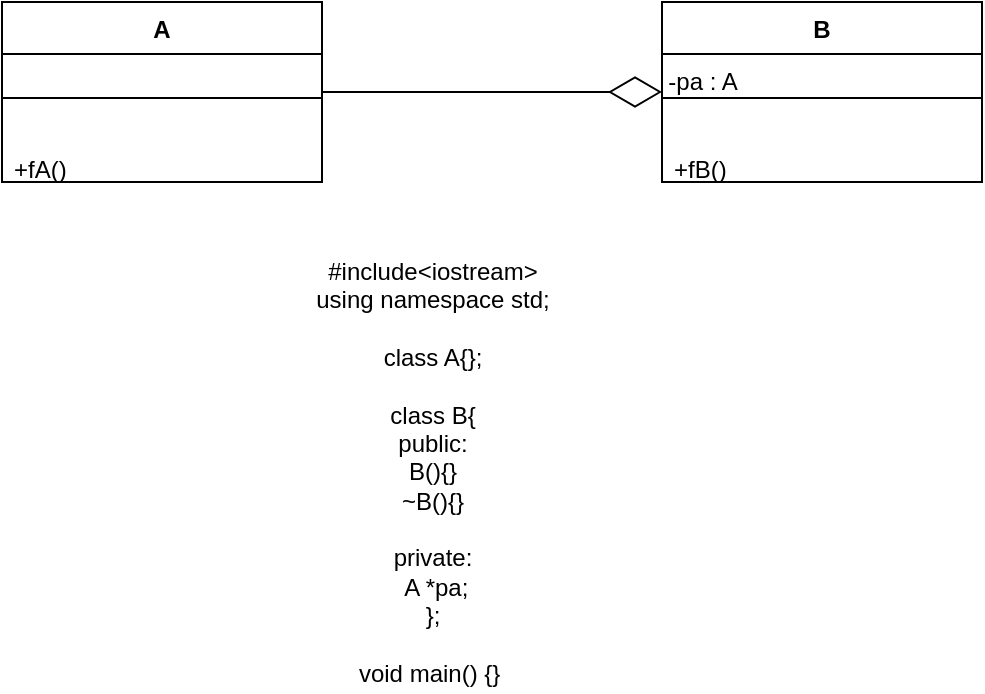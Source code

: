 <mxfile version="18.0.1" type="device"><diagram id="t39qHFZNtHIpDecKxZRp" name="Page-1"><mxGraphModel dx="1422" dy="794" grid="1" gridSize="10" guides="1" tooltips="1" connect="1" arrows="1" fold="1" page="1" pageScale="1" pageWidth="827" pageHeight="1169" math="0" shadow="0"><root><mxCell id="0"/><mxCell id="1" parent="0"/><mxCell id="ulvkQefxdLZE9t1UrsWM-5" value="A" style="swimlane;fontStyle=1;align=center;verticalAlign=top;childLayout=stackLayout;horizontal=1;startSize=26;horizontalStack=0;resizeParent=1;resizeParentMax=0;resizeLast=0;collapsible=1;marginBottom=0;" vertex="1" parent="1"><mxGeometry x="169" y="220" width="160" height="90" as="geometry"/></mxCell><mxCell id="ulvkQefxdLZE9t1UrsWM-7" value="" style="line;strokeWidth=1;fillColor=none;align=left;verticalAlign=middle;spacingTop=-1;spacingLeft=3;spacingRight=3;rotatable=0;labelPosition=right;points=[];portConstraint=eastwest;" vertex="1" parent="ulvkQefxdLZE9t1UrsWM-5"><mxGeometry y="26" width="160" height="44" as="geometry"/></mxCell><mxCell id="ulvkQefxdLZE9t1UrsWM-8" value="+fA()" style="text;strokeColor=none;fillColor=none;align=left;verticalAlign=top;spacingLeft=4;spacingRight=4;overflow=hidden;rotatable=0;points=[[0,0.5],[1,0.5]];portConstraint=eastwest;" vertex="1" parent="ulvkQefxdLZE9t1UrsWM-5"><mxGeometry y="70" width="160" height="20" as="geometry"/></mxCell><mxCell id="ulvkQefxdLZE9t1UrsWM-13" value="B" style="swimlane;fontStyle=1;align=center;verticalAlign=top;childLayout=stackLayout;horizontal=1;startSize=26;horizontalStack=0;resizeParent=1;resizeParentMax=0;resizeLast=0;collapsible=1;marginBottom=0;" vertex="1" parent="1"><mxGeometry x="499" y="220" width="160" height="90" as="geometry"/></mxCell><mxCell id="ulvkQefxdLZE9t1UrsWM-14" value="" style="line;strokeWidth=1;fillColor=none;align=left;verticalAlign=middle;spacingTop=-1;spacingLeft=3;spacingRight=3;rotatable=0;labelPosition=right;points=[];portConstraint=eastwest;" vertex="1" parent="ulvkQefxdLZE9t1UrsWM-13"><mxGeometry y="26" width="160" height="44" as="geometry"/></mxCell><mxCell id="ulvkQefxdLZE9t1UrsWM-15" value="+fB()" style="text;strokeColor=none;fillColor=none;align=left;verticalAlign=top;spacingLeft=4;spacingRight=4;overflow=hidden;rotatable=0;points=[[0,0.5],[1,0.5]];portConstraint=eastwest;" vertex="1" parent="ulvkQefxdLZE9t1UrsWM-13"><mxGeometry y="70" width="160" height="20" as="geometry"/></mxCell><mxCell id="ulvkQefxdLZE9t1UrsWM-16" value="-pa : A" style="text;html=1;align=center;verticalAlign=middle;resizable=0;points=[];autosize=1;strokeColor=none;fillColor=none;" vertex="1" parent="1"><mxGeometry x="494" y="250" width="50" height="20" as="geometry"/></mxCell><mxCell id="ulvkQefxdLZE9t1UrsWM-17" value="" style="endArrow=diamondThin;endFill=0;endSize=24;html=1;rounded=0;exitX=1;exitY=0.5;exitDx=0;exitDy=0;" edge="1" parent="1" source="ulvkQefxdLZE9t1UrsWM-5"><mxGeometry width="160" relative="1" as="geometry"><mxPoint x="339" y="500" as="sourcePoint"/><mxPoint x="499" y="265" as="targetPoint"/></mxGeometry></mxCell><mxCell id="ulvkQefxdLZE9t1UrsWM-18" value="#include&amp;lt;iostream&amp;gt;&lt;br&gt;using namespace std;&lt;br&gt;&lt;br&gt;class A{};&lt;br&gt;&lt;br&gt;class B{&lt;br&gt;public:&lt;br&gt; B(){}&lt;br&gt;~B(){}&lt;br&gt;&lt;br&gt;private:&lt;br&gt;&amp;nbsp;A *pa;&lt;br&gt;};&lt;br&gt;&lt;br&gt;void main() {}&amp;nbsp;" style="text;html=1;align=center;verticalAlign=middle;resizable=0;points=[];autosize=1;strokeColor=none;fillColor=none;" vertex="1" parent="1"><mxGeometry x="319" y="345" width="130" height="220" as="geometry"/></mxCell></root></mxGraphModel></diagram></mxfile>